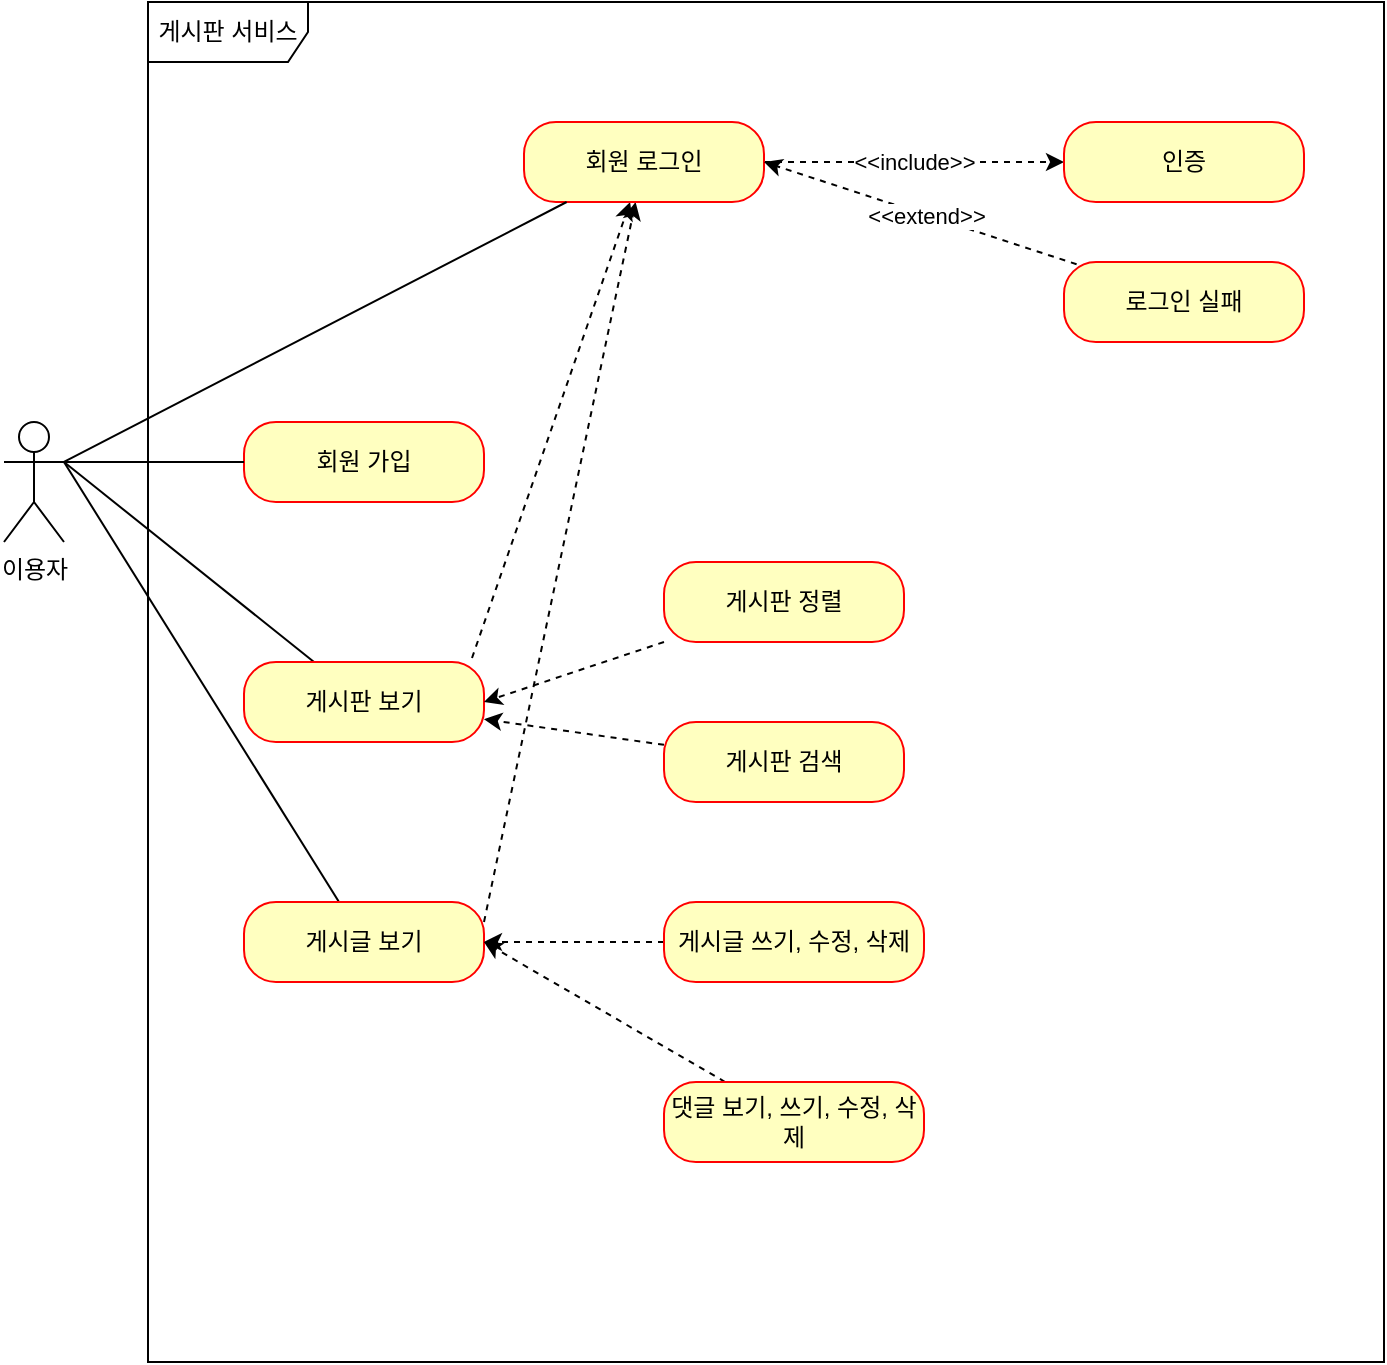 <mxfile version="22.1.7" type="github">
  <diagram name="페이지-1" id="KQaqnFVOboqBg-96rZ0O">
    <mxGraphModel dx="1434" dy="758" grid="1" gridSize="10" guides="1" tooltips="1" connect="1" arrows="1" fold="1" page="1" pageScale="1" pageWidth="827" pageHeight="1169" math="0" shadow="0">
      <root>
        <mxCell id="0" />
        <mxCell id="1" parent="0" />
        <mxCell id="vAJn18ZK1eZ_nbSwoN7h-1" value="이용자" style="shape=umlActor;verticalLabelPosition=bottom;verticalAlign=top;html=1;" vertex="1" parent="1">
          <mxGeometry x="50" y="240" width="30" height="60" as="geometry" />
        </mxCell>
        <mxCell id="vAJn18ZK1eZ_nbSwoN7h-3" value="게시판 서비스" style="shape=umlFrame;whiteSpace=wrap;html=1;pointerEvents=0;width=80;height=30;" vertex="1" parent="1">
          <mxGeometry x="122" y="30" width="618" height="680" as="geometry" />
        </mxCell>
        <mxCell id="vAJn18ZK1eZ_nbSwoN7h-5" value="회원 가입" style="rounded=1;whiteSpace=wrap;html=1;arcSize=40;fontColor=#000000;fillColor=#ffffc0;strokeColor=#ff0000;" vertex="1" parent="1">
          <mxGeometry x="170" y="240" width="120" height="40" as="geometry" />
        </mxCell>
        <mxCell id="vAJn18ZK1eZ_nbSwoN7h-18" style="rounded=0;orthogonalLoop=1;jettySize=auto;html=1;endArrow=none;endFill=0;" edge="1" parent="1" source="vAJn18ZK1eZ_nbSwoN7h-7">
          <mxGeometry relative="1" as="geometry">
            <mxPoint x="80" y="260" as="targetPoint" />
          </mxGeometry>
        </mxCell>
        <mxCell id="vAJn18ZK1eZ_nbSwoN7h-22" style="rounded=0;orthogonalLoop=1;jettySize=auto;html=1;exitX=0.95;exitY=-0.05;exitDx=0;exitDy=0;dashed=1;exitPerimeter=0;" edge="1" parent="1" source="vAJn18ZK1eZ_nbSwoN7h-7" target="vAJn18ZK1eZ_nbSwoN7h-9">
          <mxGeometry relative="1" as="geometry" />
        </mxCell>
        <mxCell id="vAJn18ZK1eZ_nbSwoN7h-7" value="게시판 보기" style="rounded=1;whiteSpace=wrap;html=1;arcSize=40;fontColor=#000000;fillColor=#ffffc0;strokeColor=#ff0000;" vertex="1" parent="1">
          <mxGeometry x="170" y="360" width="120" height="40" as="geometry" />
        </mxCell>
        <mxCell id="vAJn18ZK1eZ_nbSwoN7h-19" style="rounded=0;orthogonalLoop=1;jettySize=auto;html=1;strokeWidth=1;endArrow=none;endFill=0;" edge="1" parent="1" source="vAJn18ZK1eZ_nbSwoN7h-8">
          <mxGeometry relative="1" as="geometry">
            <mxPoint x="80" y="260" as="targetPoint" />
          </mxGeometry>
        </mxCell>
        <mxCell id="vAJn18ZK1eZ_nbSwoN7h-23" style="rounded=0;orthogonalLoop=1;jettySize=auto;html=1;exitX=1;exitY=0.25;exitDx=0;exitDy=0;dashed=1;" edge="1" parent="1" source="vAJn18ZK1eZ_nbSwoN7h-8" target="vAJn18ZK1eZ_nbSwoN7h-9">
          <mxGeometry relative="1" as="geometry" />
        </mxCell>
        <mxCell id="vAJn18ZK1eZ_nbSwoN7h-8" value="게시글 보기" style="rounded=1;whiteSpace=wrap;html=1;arcSize=40;fontColor=#000000;fillColor=#ffffc0;strokeColor=#ff0000;" vertex="1" parent="1">
          <mxGeometry x="170" y="480" width="120" height="40" as="geometry" />
        </mxCell>
        <mxCell id="vAJn18ZK1eZ_nbSwoN7h-20" value="&amp;lt;&amp;lt;include&amp;gt;&amp;gt;" style="edgeStyle=orthogonalEdgeStyle;rounded=0;orthogonalLoop=1;jettySize=auto;html=1;endArrow=classic;endFill=1;dashed=1;" edge="1" parent="1" source="vAJn18ZK1eZ_nbSwoN7h-9" target="vAJn18ZK1eZ_nbSwoN7h-10">
          <mxGeometry relative="1" as="geometry" />
        </mxCell>
        <mxCell id="vAJn18ZK1eZ_nbSwoN7h-9" value="회원 로그인" style="rounded=1;whiteSpace=wrap;html=1;arcSize=40;fontColor=#000000;fillColor=#ffffc0;strokeColor=#ff0000;" vertex="1" parent="1">
          <mxGeometry x="310" y="90" width="120" height="40" as="geometry" />
        </mxCell>
        <mxCell id="vAJn18ZK1eZ_nbSwoN7h-10" value="인증" style="rounded=1;whiteSpace=wrap;html=1;arcSize=40;fontColor=#000000;fillColor=#ffffc0;strokeColor=#ff0000;" vertex="1" parent="1">
          <mxGeometry x="580" y="90" width="120" height="40" as="geometry" />
        </mxCell>
        <mxCell id="vAJn18ZK1eZ_nbSwoN7h-21" value="&amp;lt;&amp;lt;extend&amp;gt;&amp;gt;" style="rounded=0;orthogonalLoop=1;jettySize=auto;html=1;entryX=1;entryY=0.5;entryDx=0;entryDy=0;endArrow=classic;endFill=1;exitX=0.1;exitY=0.075;exitDx=0;exitDy=0;exitPerimeter=0;dashed=1;" edge="1" parent="1" source="vAJn18ZK1eZ_nbSwoN7h-11" target="vAJn18ZK1eZ_nbSwoN7h-9">
          <mxGeometry relative="1" as="geometry" />
        </mxCell>
        <mxCell id="vAJn18ZK1eZ_nbSwoN7h-11" value="로그인 실패" style="rounded=1;whiteSpace=wrap;html=1;arcSize=40;fontColor=#000000;fillColor=#ffffc0;strokeColor=#ff0000;" vertex="1" parent="1">
          <mxGeometry x="580" y="160" width="120" height="40" as="geometry" />
        </mxCell>
        <mxCell id="vAJn18ZK1eZ_nbSwoN7h-24" style="rounded=0;orthogonalLoop=1;jettySize=auto;html=1;entryX=1;entryY=0.5;entryDx=0;entryDy=0;dashed=1;" edge="1" parent="1" source="vAJn18ZK1eZ_nbSwoN7h-12" target="vAJn18ZK1eZ_nbSwoN7h-7">
          <mxGeometry relative="1" as="geometry" />
        </mxCell>
        <mxCell id="vAJn18ZK1eZ_nbSwoN7h-12" value="게시판 정렬" style="rounded=1;whiteSpace=wrap;html=1;arcSize=40;fontColor=#000000;fillColor=#ffffc0;strokeColor=#ff0000;" vertex="1" parent="1">
          <mxGeometry x="380" y="310" width="120" height="40" as="geometry" />
        </mxCell>
        <mxCell id="vAJn18ZK1eZ_nbSwoN7h-25" style="rounded=0;orthogonalLoop=1;jettySize=auto;html=1;dashed=1;" edge="1" parent="1" source="vAJn18ZK1eZ_nbSwoN7h-13" target="vAJn18ZK1eZ_nbSwoN7h-7">
          <mxGeometry relative="1" as="geometry" />
        </mxCell>
        <mxCell id="vAJn18ZK1eZ_nbSwoN7h-13" value="게시판 검색" style="rounded=1;whiteSpace=wrap;html=1;arcSize=40;fontColor=#000000;fillColor=#ffffc0;strokeColor=#ff0000;" vertex="1" parent="1">
          <mxGeometry x="380" y="390" width="120" height="40" as="geometry" />
        </mxCell>
        <mxCell id="vAJn18ZK1eZ_nbSwoN7h-26" style="edgeStyle=orthogonalEdgeStyle;rounded=0;orthogonalLoop=1;jettySize=auto;html=1;entryX=1;entryY=0.5;entryDx=0;entryDy=0;dashed=1;" edge="1" parent="1" source="vAJn18ZK1eZ_nbSwoN7h-14" target="vAJn18ZK1eZ_nbSwoN7h-8">
          <mxGeometry relative="1" as="geometry" />
        </mxCell>
        <mxCell id="vAJn18ZK1eZ_nbSwoN7h-14" value="게시글 쓰기, 수정, 삭제" style="rounded=1;whiteSpace=wrap;html=1;arcSize=40;fontColor=#000000;fillColor=#ffffc0;strokeColor=#ff0000;" vertex="1" parent="1">
          <mxGeometry x="380" y="480" width="130" height="40" as="geometry" />
        </mxCell>
        <mxCell id="vAJn18ZK1eZ_nbSwoN7h-27" style="rounded=0;orthogonalLoop=1;jettySize=auto;html=1;entryX=1;entryY=0.5;entryDx=0;entryDy=0;dashed=1;" edge="1" parent="1" source="vAJn18ZK1eZ_nbSwoN7h-15" target="vAJn18ZK1eZ_nbSwoN7h-8">
          <mxGeometry relative="1" as="geometry" />
        </mxCell>
        <mxCell id="vAJn18ZK1eZ_nbSwoN7h-15" value="댓글 보기, 쓰기, 수정, 삭제" style="rounded=1;whiteSpace=wrap;html=1;arcSize=40;fontColor=#000000;fillColor=#ffffc0;strokeColor=#ff0000;" vertex="1" parent="1">
          <mxGeometry x="380" y="570" width="130" height="40" as="geometry" />
        </mxCell>
        <mxCell id="vAJn18ZK1eZ_nbSwoN7h-16" style="rounded=0;orthogonalLoop=1;jettySize=auto;html=1;exitX=0;exitY=0.5;exitDx=0;exitDy=0;entryX=1;entryY=0.333;entryDx=0;entryDy=0;entryPerimeter=0;endArrow=none;endFill=0;" edge="1" parent="1" source="vAJn18ZK1eZ_nbSwoN7h-5" target="vAJn18ZK1eZ_nbSwoN7h-1">
          <mxGeometry relative="1" as="geometry" />
        </mxCell>
        <mxCell id="vAJn18ZK1eZ_nbSwoN7h-17" style="rounded=0;orthogonalLoop=1;jettySize=auto;html=1;entryX=1;entryY=0.333;entryDx=0;entryDy=0;entryPerimeter=0;endArrow=none;endFill=0;" edge="1" parent="1" source="vAJn18ZK1eZ_nbSwoN7h-9" target="vAJn18ZK1eZ_nbSwoN7h-1">
          <mxGeometry relative="1" as="geometry" />
        </mxCell>
      </root>
    </mxGraphModel>
  </diagram>
</mxfile>
